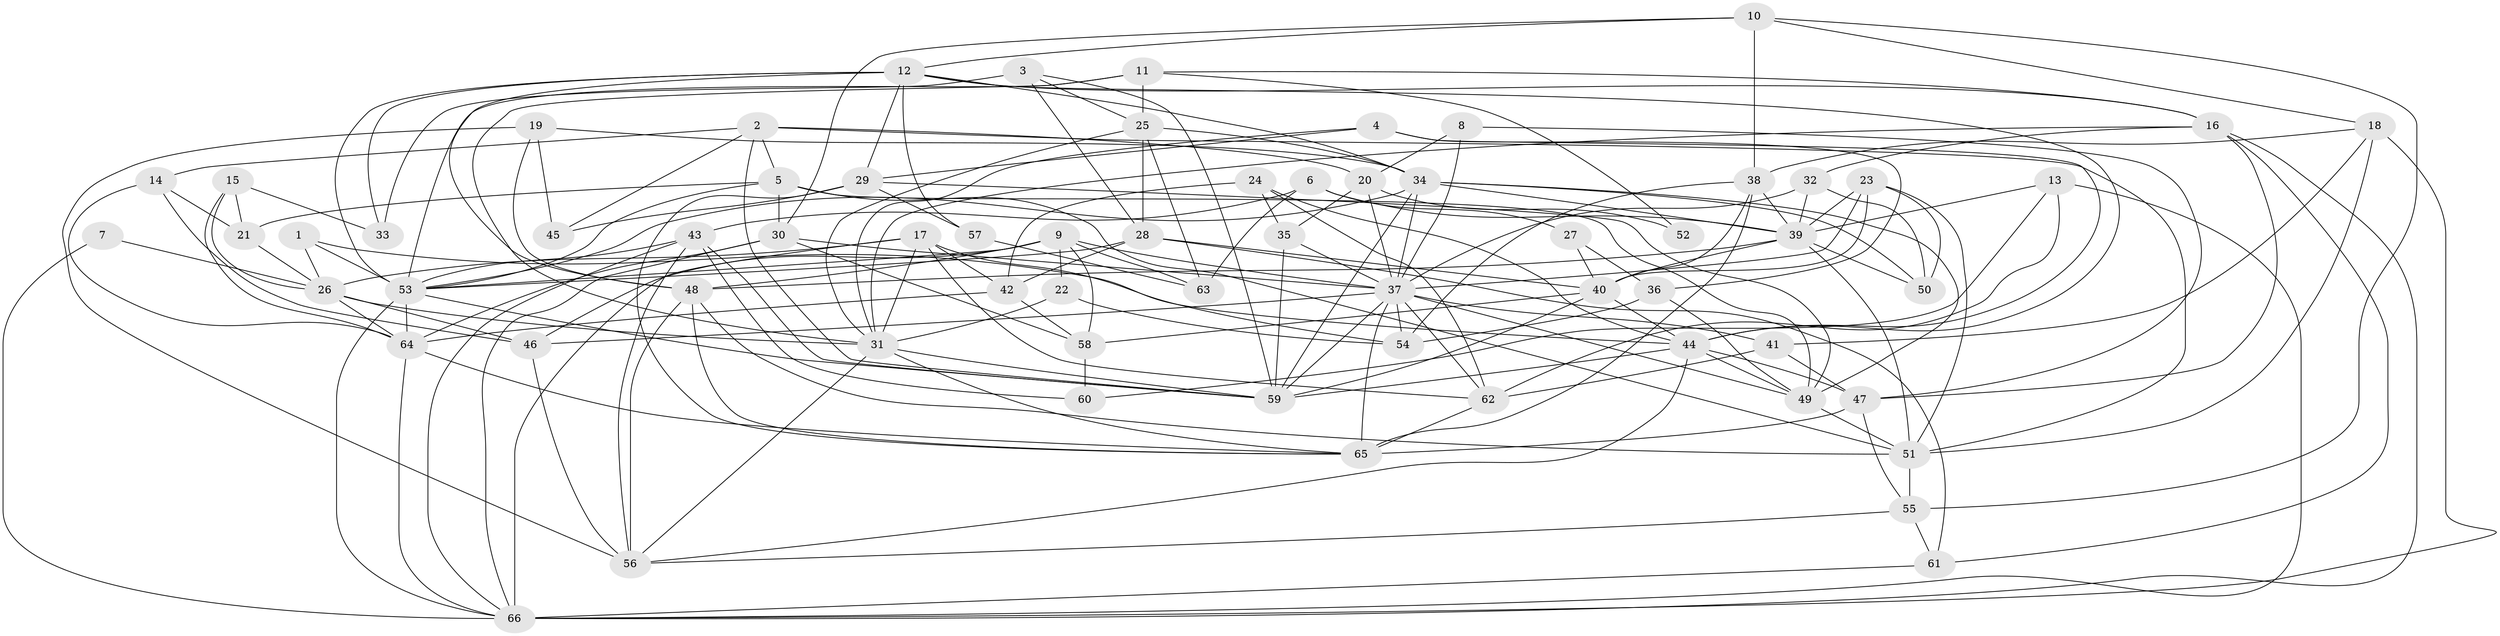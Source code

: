 // original degree distribution, {2: 0.09090909090909091, 4: 0.25757575757575757, 7: 0.022727272727272728, 3: 0.3333333333333333, 6: 0.10606060606060606, 5: 0.17424242424242425, 8: 0.015151515151515152}
// Generated by graph-tools (version 1.1) at 2025/02/03/09/25 03:02:06]
// undirected, 66 vertices, 188 edges
graph export_dot {
graph [start="1"]
  node [color=gray90,style=filled];
  1;
  2;
  3;
  4;
  5;
  6;
  7;
  8;
  9;
  10;
  11;
  12;
  13;
  14;
  15;
  16;
  17;
  18;
  19;
  20;
  21;
  22;
  23;
  24;
  25;
  26;
  27;
  28;
  29;
  30;
  31;
  32;
  33;
  34;
  35;
  36;
  37;
  38;
  39;
  40;
  41;
  42;
  43;
  44;
  45;
  46;
  47;
  48;
  49;
  50;
  51;
  52;
  53;
  54;
  55;
  56;
  57;
  58;
  59;
  60;
  61;
  62;
  63;
  64;
  65;
  66;
  1 -- 26 [weight=1.0];
  1 -- 44 [weight=1.0];
  1 -- 53 [weight=1.0];
  2 -- 5 [weight=1.0];
  2 -- 14 [weight=1.0];
  2 -- 20 [weight=1.0];
  2 -- 45 [weight=1.0];
  2 -- 51 [weight=1.0];
  2 -- 59 [weight=1.0];
  3 -- 25 [weight=1.0];
  3 -- 28 [weight=1.0];
  3 -- 33 [weight=1.0];
  3 -- 59 [weight=1.0];
  4 -- 29 [weight=1.0];
  4 -- 31 [weight=1.0];
  4 -- 36 [weight=1.0];
  4 -- 44 [weight=1.0];
  5 -- 21 [weight=1.0];
  5 -- 30 [weight=1.0];
  5 -- 49 [weight=1.0];
  5 -- 51 [weight=1.0];
  5 -- 53 [weight=1.0];
  6 -- 27 [weight=1.0];
  6 -- 39 [weight=1.0];
  6 -- 43 [weight=1.0];
  6 -- 63 [weight=1.0];
  7 -- 26 [weight=1.0];
  7 -- 66 [weight=1.0];
  8 -- 20 [weight=1.0];
  8 -- 37 [weight=1.0];
  8 -- 47 [weight=1.0];
  9 -- 22 [weight=1.0];
  9 -- 37 [weight=1.0];
  9 -- 46 [weight=1.0];
  9 -- 48 [weight=1.0];
  9 -- 53 [weight=1.0];
  9 -- 58 [weight=1.0];
  9 -- 63 [weight=1.0];
  10 -- 12 [weight=1.0];
  10 -- 18 [weight=1.0];
  10 -- 30 [weight=1.0];
  10 -- 38 [weight=1.0];
  10 -- 55 [weight=1.0];
  11 -- 16 [weight=1.0];
  11 -- 25 [weight=1.0];
  11 -- 31 [weight=1.0];
  11 -- 52 [weight=1.0];
  11 -- 53 [weight=1.0];
  12 -- 16 [weight=1.0];
  12 -- 29 [weight=1.0];
  12 -- 33 [weight=1.0];
  12 -- 34 [weight=1.0];
  12 -- 44 [weight=1.0];
  12 -- 48 [weight=1.0];
  12 -- 53 [weight=1.0];
  12 -- 57 [weight=1.0];
  13 -- 39 [weight=1.0];
  13 -- 60 [weight=1.0];
  13 -- 62 [weight=1.0];
  13 -- 66 [weight=1.0];
  14 -- 21 [weight=1.0];
  14 -- 46 [weight=1.0];
  14 -- 64 [weight=1.0];
  15 -- 21 [weight=1.0];
  15 -- 26 [weight=1.0];
  15 -- 33 [weight=1.0];
  15 -- 64 [weight=1.0];
  16 -- 31 [weight=1.0];
  16 -- 32 [weight=1.0];
  16 -- 47 [weight=1.0];
  16 -- 61 [weight=1.0];
  16 -- 66 [weight=1.0];
  17 -- 26 [weight=1.0];
  17 -- 31 [weight=1.0];
  17 -- 42 [weight=1.0];
  17 -- 54 [weight=1.0];
  17 -- 62 [weight=1.0];
  17 -- 66 [weight=1.0];
  18 -- 38 [weight=1.0];
  18 -- 41 [weight=1.0];
  18 -- 51 [weight=2.0];
  18 -- 66 [weight=2.0];
  19 -- 34 [weight=1.0];
  19 -- 45 [weight=1.0];
  19 -- 48 [weight=1.0];
  19 -- 56 [weight=1.0];
  20 -- 35 [weight=1.0];
  20 -- 37 [weight=1.0];
  20 -- 52 [weight=2.0];
  21 -- 26 [weight=1.0];
  22 -- 31 [weight=1.0];
  22 -- 54 [weight=1.0];
  23 -- 37 [weight=1.0];
  23 -- 39 [weight=1.0];
  23 -- 40 [weight=1.0];
  23 -- 50 [weight=1.0];
  23 -- 51 [weight=1.0];
  24 -- 35 [weight=1.0];
  24 -- 42 [weight=1.0];
  24 -- 44 [weight=1.0];
  24 -- 62 [weight=1.0];
  25 -- 28 [weight=1.0];
  25 -- 31 [weight=1.0];
  25 -- 34 [weight=1.0];
  25 -- 63 [weight=1.0];
  26 -- 31 [weight=1.0];
  26 -- 46 [weight=1.0];
  26 -- 64 [weight=1.0];
  27 -- 36 [weight=1.0];
  27 -- 40 [weight=1.0];
  28 -- 40 [weight=1.0];
  28 -- 42 [weight=1.0];
  28 -- 53 [weight=1.0];
  28 -- 61 [weight=1.0];
  29 -- 45 [weight=1.0];
  29 -- 49 [weight=1.0];
  29 -- 57 [weight=1.0];
  29 -- 65 [weight=1.0];
  30 -- 37 [weight=2.0];
  30 -- 58 [weight=1.0];
  30 -- 64 [weight=1.0];
  30 -- 66 [weight=1.0];
  31 -- 56 [weight=1.0];
  31 -- 59 [weight=1.0];
  31 -- 65 [weight=1.0];
  32 -- 37 [weight=1.0];
  32 -- 39 [weight=1.0];
  32 -- 50 [weight=1.0];
  34 -- 37 [weight=1.0];
  34 -- 39 [weight=1.0];
  34 -- 49 [weight=1.0];
  34 -- 50 [weight=1.0];
  34 -- 53 [weight=1.0];
  34 -- 59 [weight=2.0];
  35 -- 37 [weight=1.0];
  35 -- 59 [weight=1.0];
  36 -- 49 [weight=1.0];
  36 -- 54 [weight=1.0];
  37 -- 41 [weight=1.0];
  37 -- 46 [weight=1.0];
  37 -- 49 [weight=1.0];
  37 -- 54 [weight=1.0];
  37 -- 59 [weight=1.0];
  37 -- 62 [weight=1.0];
  37 -- 65 [weight=1.0];
  38 -- 39 [weight=1.0];
  38 -- 40 [weight=1.0];
  38 -- 54 [weight=1.0];
  38 -- 65 [weight=2.0];
  39 -- 40 [weight=1.0];
  39 -- 48 [weight=1.0];
  39 -- 50 [weight=1.0];
  39 -- 51 [weight=1.0];
  40 -- 44 [weight=1.0];
  40 -- 58 [weight=1.0];
  40 -- 59 [weight=1.0];
  41 -- 47 [weight=1.0];
  41 -- 62 [weight=1.0];
  42 -- 58 [weight=1.0];
  42 -- 64 [weight=1.0];
  43 -- 53 [weight=1.0];
  43 -- 56 [weight=1.0];
  43 -- 59 [weight=1.0];
  43 -- 60 [weight=1.0];
  43 -- 66 [weight=1.0];
  44 -- 47 [weight=1.0];
  44 -- 49 [weight=1.0];
  44 -- 56 [weight=1.0];
  44 -- 59 [weight=1.0];
  46 -- 56 [weight=1.0];
  47 -- 55 [weight=1.0];
  47 -- 65 [weight=1.0];
  48 -- 51 [weight=1.0];
  48 -- 56 [weight=1.0];
  48 -- 65 [weight=1.0];
  49 -- 51 [weight=1.0];
  51 -- 55 [weight=1.0];
  53 -- 59 [weight=1.0];
  53 -- 64 [weight=1.0];
  53 -- 66 [weight=1.0];
  55 -- 56 [weight=1.0];
  55 -- 61 [weight=1.0];
  57 -- 63 [weight=1.0];
  58 -- 60 [weight=1.0];
  61 -- 66 [weight=1.0];
  62 -- 65 [weight=1.0];
  64 -- 65 [weight=1.0];
  64 -- 66 [weight=1.0];
}
